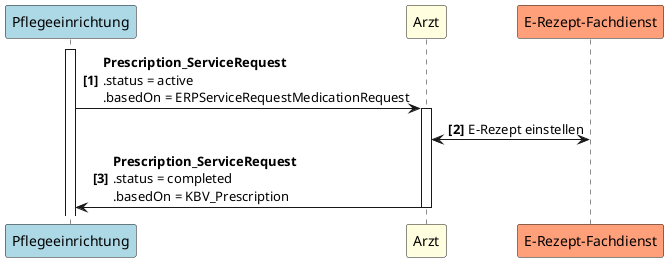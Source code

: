 @startuml UC3
autonumber "<b>[0]"
participant Pflegeeinrichtung as PE #LightBlue
participant Arzt as A #LightYellow
participant "E-Rezept-Fachdienst" as FD #LightSalmon

activate PE
PE -> A++: <b>Prescription_ServiceRequest \n.status = active \n.basedOn = ERPServiceRequestMedicationRequest
A <-> FD: E-Rezept einstellen
A -> PE--: <b>Prescription_ServiceRequest \n.status = completed \n.basedOn = KBV_Prescription
@enduml